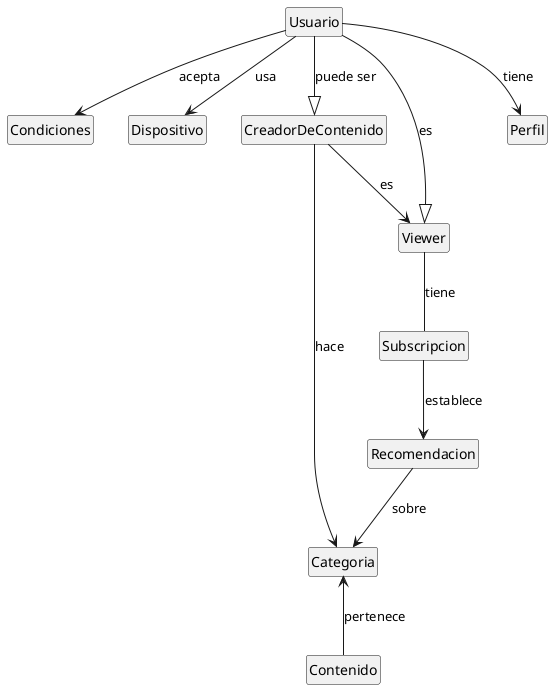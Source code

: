 @startuml
hide circle
hide empty members

class Usuario {
}

class Condiciones {
}

class Dispositivo {
}

class CreadorDeContenido {
}

class Viewer {
}

class Subscripcion {
}

class Categoria {
}

class Recomendacion {
}

class Contenido {
}

Usuario --> Dispositivo : usa
Usuario --> Condiciones : acepta
Usuario --> Perfil : tiene
Usuario --|> CreadorDeContenido : puede ser
Usuario --|> Viewer : es
CreadorDeContenido --> Viewer : es
CreadorDeContenido --> Categoria: hace
Viewer -- Subscripcion: tiene 
Categoria <-- Contenido: pertenece
Subscripcion --> Recomendacion: establece
Recomendacion --> Categoria: sobre 

@enduml
